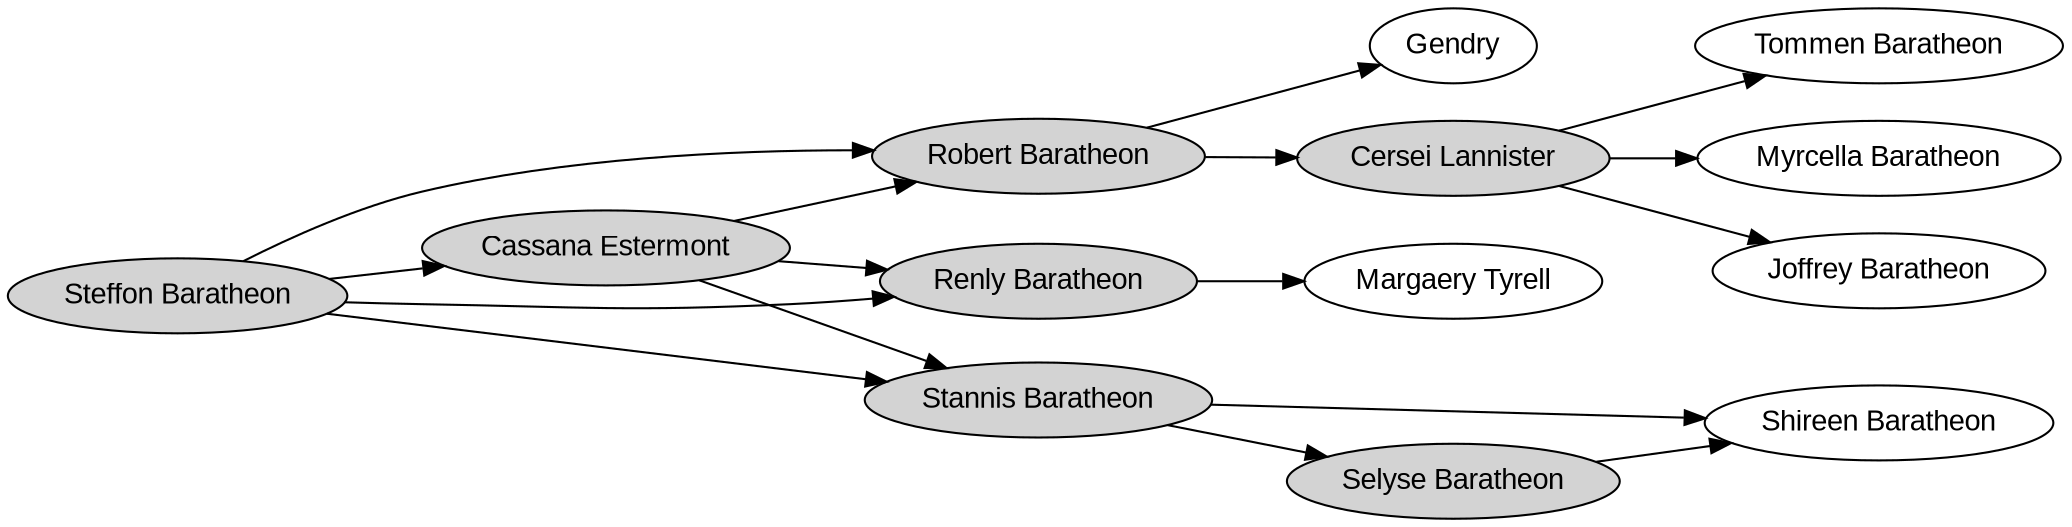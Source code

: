 digraph "example1" {
graph ["rankdir"="LR"]
node ["fontname"="Arial"]
edge ["class"="link-class"]
"Steffon Baratheon" ["style"="filled"]
"Cassana Estermont" ["style"="filled"]
"Robert Baratheon" ["style"="filled"]
"Renly Baratheon" ["style"="filled"]
"Stannis Baratheon" ["style"="filled"]
"Selyse Baratheon" ["style"="filled"]
"Cersei Lannister" ["style"="filled"]
"Steffon Baratheon" -> "Stannis Baratheon"
"Steffon Baratheon" -> "Renly Baratheon"
"Steffon Baratheon" -> "Robert Baratheon"
"Steffon Baratheon" -> "Cassana Estermont"
"Cassana Estermont" -> "Stannis Baratheon"
"Cassana Estermont" -> "Renly Baratheon"
"Cassana Estermont" -> "Robert Baratheon"
"Robert Baratheon" -> "Gendry"
"Robert Baratheon" -> "Cersei Lannister"
"Renly Baratheon" -> "Margaery Tyrell"
"Stannis Baratheon" -> "Shireen Baratheon"
"Stannis Baratheon" -> "Selyse Baratheon"
"Selyse Baratheon" -> "Shireen Baratheon"
"Cersei Lannister" -> "Tommen Baratheon"
"Cersei Lannister" -> "Myrcella Baratheon"
"Cersei Lannister" -> "Joffrey Baratheon"
}